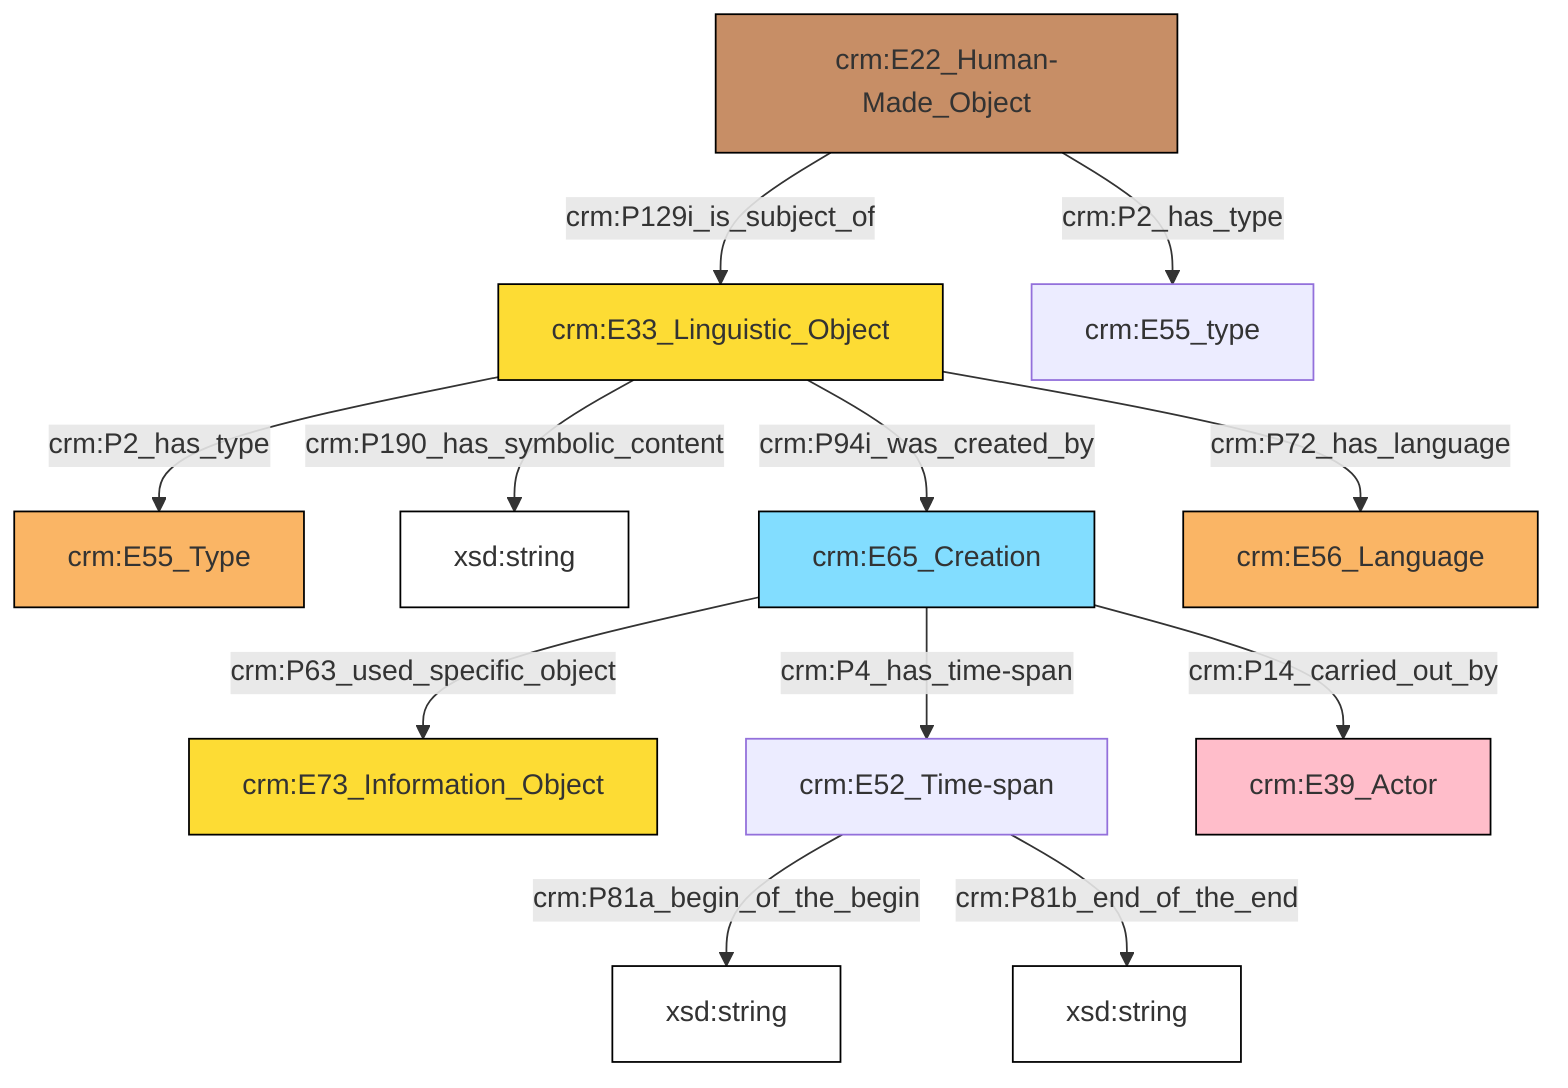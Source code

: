 flowchart TD
classDef Literal fill:#ffffff,stroke:#000000,color:;
classDef Literal_URI fill:#ffffff,stroke:#000000,color:;
classDef crm_E1_CRM_Entity fill:#ffffff,stroke:#000000,color:;
classDef crm_E1_CRM_Entity_URI fill:#ffffff,stroke:#000000,color:;
classDef crm_E2_Temporal_Entity fill:#82ddff,stroke:#000000,color:;
classDef crm_E2_Temporal_Entity_URI fill:#d2effa,stroke:#000000,color:;
classDef crm_E55_Type fill:#fab565,stroke:#000000,color:;
classDef crm_E55_Type_URI fill:#fde7ce,stroke:#000000,color:;
classDef crm_E52_Time-Span fill:#86bcc8,stroke:#000000,color:;
classDef crm_E52_Time-Span_URI fill:#dcebef,stroke:#000000,color:;
classDef crm_E41_Appellation fill:#fef3ba,stroke:#000000,color:;
classDef crm_E41_Appellation_URI fill:#fffae6,stroke:#000000,color:;
classDef crm_E53_Place fill:#94cc7d,stroke:#000000,color:;
classDef crm_E53_Place_URI fill:#e1f1da,stroke:#000000,color:;
classDef crm_E77_Persistent_Item fill:#ffffff,stroke:#000000,color:;
classDef crm_E77_Persistent_Item_URI fill:#ffffff,stroke:#000000,color:;
classDef crm_E28_Conceptual_Object fill:#fddc34,stroke:#000000,color:;
classDef crm_E28_Conceptual_Object_URI fill:#fef6cd,stroke:#000000,color:;
classDef crm_E18_Physical_Thing fill:#c78e66,stroke:#000000,color:;
classDef crm_E18_Physical_Thing_URI fill:#e3c8b5,stroke:#000000,color:;
classDef crm_E39_Actor fill:#ffbdca,stroke:#000000,color:;
classDef crm_E39_Actor_URI fill:#ffe6eb,stroke:#000000,color:;
classDef crm_E54_Dimension fill:#b8b8b8,stroke:#000000,color:;
classDef crm_E54_Dimension_URI fill:#f2f2f2,stroke:#000000,color:;
classDef crm_E92_Spacetime_Volume fill:#cc80ff,stroke:#000000,color:;
classDef crm_E92_Spacetime_Volume_URI fill:#ebccff,stroke:#000000,color:;
classDef crm_E59_Primitive_Value fill:#f0f0f0,stroke:#000000,color:;
classDef crm_E59_Primitive_Value_URI fill:#f2f2f2,stroke:#000000,color:;
classDef crm_PC0_Typed_CRM_Property fill:#ffffff,stroke:#000000,color:;
classDef crm_PC0_Typed_CRM_Property_URI fill:#ffffff,stroke:#000000,color:;
classDef Multi fill:#cccccc,stroke:#000000,color:;
classDef Multi_URI fill:#cccccc,stroke:#000000,color:;
0["crm:E33_Linguistic_Object"]:::crm_E28_Conceptual_Object -->|crm:P2_has_type| 1["crm:E55_Type"]:::crm_E55_Type
0["crm:E33_Linguistic_Object"]:::crm_E28_Conceptual_Object -->|crm:P190_has_symbolic_content| 4["xsd:string"]:::Literal
7["crm:E52_Time-span"]:::Default -->|crm:P81a_begin_of_the_begin| 8["xsd:string"]:::Literal
9["crm:E65_Creation"]:::crm_E2_Temporal_Entity -->|crm:P14_carried_out_by| 10["crm:E39_Actor"]:::crm_E39_Actor
13["crm:E22_Human-Made_Object"]:::crm_E18_Physical_Thing -->|crm:P129i_is_subject_of| 0["crm:E33_Linguistic_Object"]:::crm_E28_Conceptual_Object
0["crm:E33_Linguistic_Object"]:::crm_E28_Conceptual_Object -->|crm:P72_has_language| 15["crm:E56_Language"]:::crm_E55_Type
13["crm:E22_Human-Made_Object"]:::crm_E18_Physical_Thing -->|crm:P2_has_type| 5["crm:E55_type"]:::Default
0["crm:E33_Linguistic_Object"]:::crm_E28_Conceptual_Object -->|crm:P94i_was_created_by| 9["crm:E65_Creation"]:::crm_E2_Temporal_Entity
7["crm:E52_Time-span"]:::Default -->|crm:P81b_end_of_the_end| 17["xsd:string"]:::Literal
9["crm:E65_Creation"]:::crm_E2_Temporal_Entity -->|crm:P63_used_specific_object| 2["crm:E73_Information_Object"]:::crm_E28_Conceptual_Object
9["crm:E65_Creation"]:::crm_E2_Temporal_Entity -->|crm:P4_has_time-span| 7["crm:E52_Time-span"]:::Default